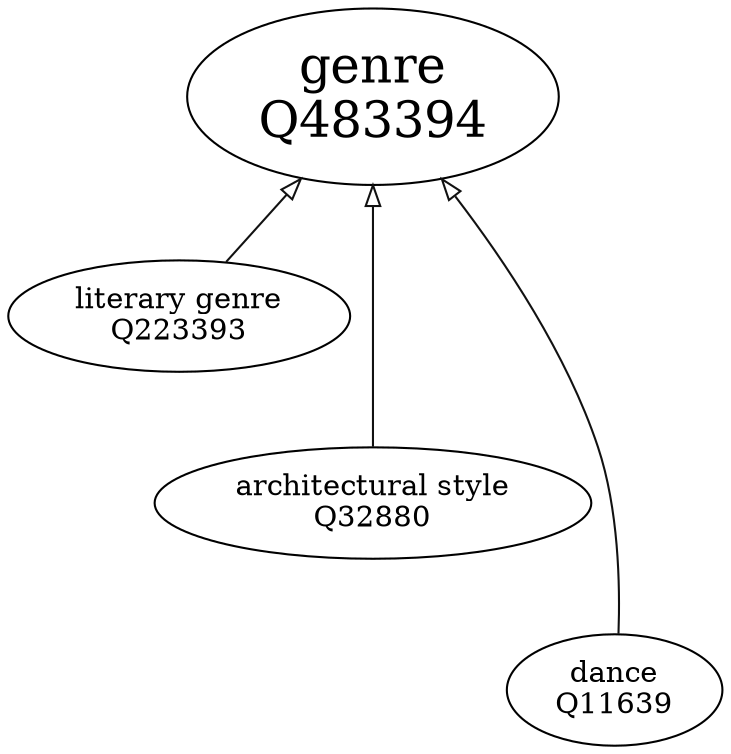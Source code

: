 strict digraph {
	graph [nodesep=0.1,
		rankdir=BT,
		ranksep=0.5
	];
	"genre
Q483394"	[fontsize=24];
	"literary genre
Q223393" -> "genre
Q483394"	[arrowhead=o,
		color="#111111",
		minlen=1];
	"architectural style
Q32880" -> "genre
Q483394"	[arrowhead=o,
		color="#111111",
		minlen=2];
	"dance
Q11639" -> "genre
Q483394"	[arrowhead=o,
		color="#111111",
		minlen=3];
}
